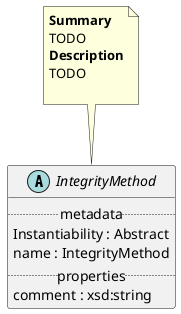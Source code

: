 @startuml
abstract IntegrityMethod {
.. metadata ..
    Instantiability : Abstract
    name : IntegrityMethod
.. properties ..
    comment : xsd:string
}
note top of IntegrityMethod
<b>Summary</b>
TODO
<b>Description</b>
TODO

end note
@enduml
